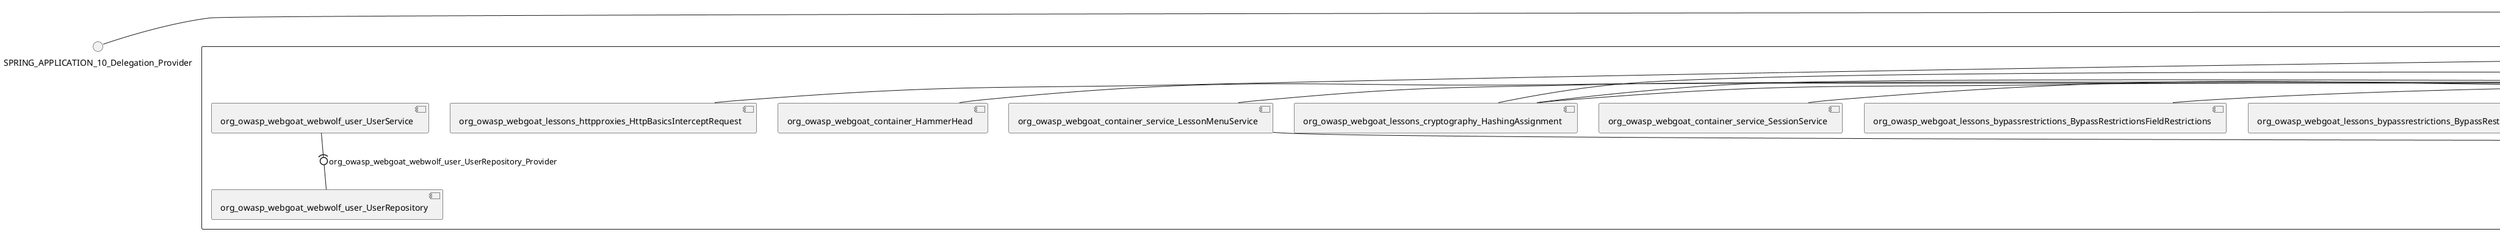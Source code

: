 @startuml
skinparam fixCircleLabelOverlapping true
skinparam componentStyle uml2
() SPRING_APPLICATION_10_Delegation_Provider
() SPRING_APPLICATION_11_Delegation_Provider
() SPRING_APPLICATION_2_Delegation_Provider
() SPRING_APPLICATION_3_Delegation_Provider
() SPRING_APPLICATION_4_Delegation_Provider
() SPRING_APPLICATION_5_Delegation_Provider
() SPRING_APPLICATION_6_Delegation_Provider
() SPRING_APPLICATION_7_Delegation_Provider
() SPRING_APPLICATION_8_Delegation_Provider
() SPRING_APPLICATION_9_Delegation_Provider
() SPRING_APPLICATION_BypassRestrictions_FieldRestrictions_POST_Delegation_Provider
() SPRING_APPLICATION_BypassRestrictions_frontendValidation_POST_Delegation_Provider
() SPRING_APPLICATION_ChromeDevTools_dummy_POST_Delegation_Provider
() SPRING_APPLICATION_ChromeDevTools_network_POST_Delegation_Provider
() SPRING_APPLICATION_CrossSiteScriptingStored_stored_xss_POST_Delegation_Provider
() SPRING_APPLICATION_CrossSiteScriptingStored_stored_xss_follow_up_POST_Delegation_Provider
() SPRING_APPLICATION_CrossSiteScripting_attack1_POST_Delegation_Provider
() SPRING_APPLICATION_CrossSiteScripting_attack3_POST_Delegation_Provider
() SPRING_APPLICATION_CrossSiteScripting_attack4_POST_Delegation_Provider
() SPRING_APPLICATION_CrossSiteScripting_attack5a_GET_Delegation_Provider
() SPRING_APPLICATION_CrossSiteScripting_attack6a_POST_Delegation_Provider
() SPRING_APPLICATION_CrossSiteScripting_dom_follow_up_POST_Delegation_Provider
() SPRING_APPLICATION_CrossSiteScripting_phone_home_xss_POST_Delegation_Provider
() SPRING_APPLICATION_CrossSiteScripting_quiz_GET_POST_Delegation_Provider
() SPRING_APPLICATION_Delegation_Provider
() SPRING_APPLICATION_GET_10_Delegation_Provider
() SPRING_APPLICATION_GET_11_Delegation_Provider
() SPRING_APPLICATION_GET_12_Delegation_Provider
() SPRING_APPLICATION_GET_13_Delegation_Provider
() SPRING_APPLICATION_GET_14_Delegation_Provider
() SPRING_APPLICATION_GET_2_Delegation_Provider
() SPRING_APPLICATION_GET_3_Delegation_Provider
() SPRING_APPLICATION_GET_4_Delegation_Provider
() SPRING_APPLICATION_GET_5_Delegation_Provider
() SPRING_APPLICATION_GET_6_Delegation_Provider
() SPRING_APPLICATION_GET_7_Delegation_Provider
() SPRING_APPLICATION_GET_8_Delegation_Provider
() SPRING_APPLICATION_GET_9_Delegation_Provider
() SPRING_APPLICATION_GET_Delegation_Provider
() SPRING_APPLICATION_HtmlTampering_task_POST_Delegation_Provider
() SPRING_APPLICATION_HttpBasics_attack1_POST_Delegation_Provider
() SPRING_APPLICATION_HttpBasics_attack2_POST_Delegation_Provider
() SPRING_APPLICATION_IDOR_diff_attributes_POST_Delegation_Provider
() SPRING_APPLICATION_IDOR_login_POST_Delegation_Provider
() SPRING_APPLICATION_IDOR_profile_alt_path_POST_Delegation_Provider
() SPRING_APPLICATION_InsecureDeserialization_task_POST_Delegation_Provider
() SPRING_APPLICATION_InsecureLogin_Delegation_Provider
() SPRING_APPLICATION_JWT_decode_POST_Delegation_Provider
() SPRING_APPLICATION_JWT_jku_Delegation_Provider
() SPRING_APPLICATION_JWT_kid_Delegation_Provider
() SPRING_APPLICATION_JWT_quiz_GET_POST_Delegation_Provider
() SPRING_APPLICATION_JWT_refresh_Delegation_Provider
() SPRING_APPLICATION_JWT_secret_POST_Delegation_Provider
() SPRING_APPLICATION_JWT_votings_Delegation_Provider
() SPRING_APPLICATION_LogSpoofing_log_bleeding_POST_Delegation_Provider
() SPRING_APPLICATION_LogSpoofing_log_spoofing_POST_Delegation_Provider
() SPRING_APPLICATION_POST_10_Delegation_Provider
() SPRING_APPLICATION_POST_11_Delegation_Provider
() SPRING_APPLICATION_POST_12_Delegation_Provider
() SPRING_APPLICATION_POST_13_Delegation_Provider
() SPRING_APPLICATION_POST_14_Delegation_Provider
() SPRING_APPLICATION_POST_15_Delegation_Provider
() SPRING_APPLICATION_POST_16_Delegation_Provider
() SPRING_APPLICATION_POST_17_Delegation_Provider
() SPRING_APPLICATION_POST_18_Delegation_Provider
() SPRING_APPLICATION_POST_2_Delegation_Provider
() SPRING_APPLICATION_POST_3_Delegation_Provider
() SPRING_APPLICATION_POST_4_Delegation_Provider
() SPRING_APPLICATION_POST_5_Delegation_Provider
() SPRING_APPLICATION_POST_6_Delegation_Provider
() SPRING_APPLICATION_POST_7_Delegation_Provider
() SPRING_APPLICATION_POST_8_Delegation_Provider
() SPRING_APPLICATION_POST_9_Delegation_Provider
() SPRING_APPLICATION_POST_Delegation_Provider
() SPRING_APPLICATION_PUT_Delegation_Provider
() SPRING_APPLICATION_PasswordReset_ForgotPassword_create_password_reset_link_POST_Delegation_Provider
() SPRING_APPLICATION_PasswordReset_SecurityQuestions_POST_Delegation_Provider
() SPRING_APPLICATION_PasswordReset_reset_Delegation_Provider
() SPRING_APPLICATION_PasswordReset_simple_mail_reset_POST_Delegation_Provider
() SPRING_APPLICATION_PathTraversal_profile_picture_GET_Delegation_Provider
() SPRING_APPLICATION_PathTraversal_profile_picture_fix_GET_Delegation_Provider
() SPRING_APPLICATION_PathTraversal_profile_upload_POST_Delegation_Provider
() SPRING_APPLICATION_PathTraversal_profile_upload_fix_POST_Delegation_Provider
() SPRING_APPLICATION_PathTraversal_profile_upload_remove_user_input_POST_Delegation_Provider
() SPRING_APPLICATION_PathTraversal_random_POST_Delegation_Provider
() SPRING_APPLICATION_PathTraversal_random_picture_GET_Delegation_Provider
() SPRING_APPLICATION_PathTraversal_zip_slip_Delegation_Provider
() SPRING_APPLICATION_SSRF_task1_POST_Delegation_Provider
() SPRING_APPLICATION_SSRF_task2_POST_Delegation_Provider
() SPRING_APPLICATION_SecurePasswords_assignment_POST_Delegation_Provider
() SPRING_APPLICATION_SqlInjectionAdvanced_attack6a_POST_Delegation_Provider
() SPRING_APPLICATION_SqlInjectionAdvanced_attack6b_POST_Delegation_Provider
() SPRING_APPLICATION_SqlInjectionAdvanced_challenge_Login_POST_Delegation_Provider
() SPRING_APPLICATION_SqlInjectionAdvanced_challenge_PUT_Delegation_Provider
() SPRING_APPLICATION_SqlInjectionAdvanced_quiz_GET_POST_Delegation_Provider
() SPRING_APPLICATION_SqlInjectionMitigations_attack10a_POST_Delegation_Provider
() SPRING_APPLICATION_SqlInjectionMitigations_attack10b_POST_Delegation_Provider
() SPRING_APPLICATION_SqlInjectionMitigations_attack12a_POST_Delegation_Provider
() SPRING_APPLICATION_SqlInjectionMitigations_servers_GET_Delegation_Provider
() SPRING_APPLICATION_SqlInjection_assignment5a_POST_Delegation_Provider
() SPRING_APPLICATION_SqlInjection_assignment5b_POST_Delegation_Provider
() SPRING_APPLICATION_SqlInjection_attack10_POST_Delegation_Provider
() SPRING_APPLICATION_SqlInjection_attack2_POST_Delegation_Provider
() SPRING_APPLICATION_SqlInjection_attack3_POST_Delegation_Provider
() SPRING_APPLICATION_SqlInjection_attack4_POST_Delegation_Provider
() SPRING_APPLICATION_SqlInjection_attack5_POST_Delegation_Provider
() SPRING_APPLICATION_SqlInjection_attack8_POST_Delegation_Provider
() SPRING_APPLICATION_SqlInjection_attack9_POST_Delegation_Provider
() SPRING_APPLICATION_SqlOnlyInputValidationOnKeywords_attack_POST_Delegation_Provider
() SPRING_APPLICATION_SqlOnlyInputValidation_attack_POST_Delegation_Provider
() SPRING_APPLICATION_VulnerableComponents_attack1_POST_Delegation_Provider
() SPRING_APPLICATION_WebWolf_GET_Delegation_Provider
() SPRING_APPLICATION_WebWolf_landing_Delegation_Provider
() SPRING_APPLICATION_WebWolf_mail_Delegation_Provider
() SPRING_APPLICATION_challenge_1_POST_Delegation_Provider
() SPRING_APPLICATION_challenge_5_POST_Delegation_Provider
() SPRING_APPLICATION_challenge_7_Delegation_Provider
() SPRING_APPLICATION_challenge_8_Delegation_Provider
() SPRING_APPLICATION_challenge_logo_Delegation_Provider
() SPRING_APPLICATION_cia_quiz_GET_POST_Delegation_Provider
() SPRING_APPLICATION_clientSideFiltering_attack1_POST_Delegation_Provider
() SPRING_APPLICATION_clientSideFiltering_challenge_store_coupons_GET_Delegation_Provider
() SPRING_APPLICATION_clientSideFiltering_getItForFree_POST_Delegation_Provider
() SPRING_APPLICATION_clientSideFiltering_salaries_GET_Delegation_Provider
() SPRING_APPLICATION_crypto_encoding_basic_auth_POST_Delegation_Provider
() SPRING_APPLICATION_crypto_encoding_xor_POST_Delegation_Provider
() SPRING_APPLICATION_crypto_hashing_POST_Delegation_Provider
() SPRING_APPLICATION_crypto_secure_defaults_POST_Delegation_Provider
() SPRING_APPLICATION_crypto_signing_verify_POST_Delegation_Provider
() SPRING_APPLICATION_csrf_feedback_message_POST_Delegation_Provider
() SPRING_APPLICATION_csrf_review_POST_Delegation_Provider
() SPRING_APPLICATION_files_GET_Delegation_Provider
() SPRING_APPLICATION_fileupload_POST_Delegation_Provider
() SPRING_APPLICATION_jwt_Delegation_Provider
() SPRING_APPLICATION_landing_Delegation_Provider
() SPRING_APPLICATION_lesson_template_Delegation_Provider
() SPRING_APPLICATION_login_oauth_mvc_GET_Delegation_Provider
() SPRING_APPLICATION_mail_DELETE_GET_POST_Delegation_Provider
() SPRING_APPLICATION_register_mvc_POST_Delegation_Provider
() SPRING_APPLICATION_registration_GET_Delegation_Provider
() SPRING_APPLICATION_requests_GET_Delegation_Provider
() SPRING_APPLICATION_scoreboard_data_GET_Delegation_Provider
() SPRING_APPLICATION_server_directory_GET_Delegation_Provider
() SPRING_APPLICATION_service_debug_labels_mvc_Delegation_Provider
() SPRING_APPLICATION_service_lessonoverview_mvc_GET_Delegation_Provider
() SPRING_APPLICATION_xxe_comments_GET_Delegation_Provider
rectangle System {
[org_owasp_webgoat_container_HammerHead] [[webgoat-webgoat.repository#_K09KVtR6Ee-_8Mncc4vnJw]]
[org_owasp_webgoat_container_WebWolfRedirect] [[webgoat-webgoat.repository#_K09KVtR6Ee-_8Mncc4vnJw]]
[org_owasp_webgoat_container_controller_StartLesson] [[webgoat-webgoat.repository#_K09KVtR6Ee-_8Mncc4vnJw]]
[org_owasp_webgoat_container_controller_Welcome] [[webgoat-webgoat.repository#_K09KVtR6Ee-_8Mncc4vnJw]]
[org_owasp_webgoat_container_i18n_PluginMessages_Provider] [[webgoat-webgoat.repository#_K09KVtR6Ee-_8Mncc4vnJw]]
[org_owasp_webgoat_container_report_ReportCardController] [[webgoat-webgoat.repository#_K09KVtR6Ee-_8Mncc4vnJw]]
[org_owasp_webgoat_container_service_EnvironmentService] [[webgoat-webgoat.repository#_K09KVtR6Ee-_8Mncc4vnJw]]
[org_owasp_webgoat_container_service_HintService] [[webgoat-webgoat.repository#_K09KVtR6Ee-_8Mncc4vnJw]]
[org_owasp_webgoat_container_service_LabelDebugService] [[webgoat-webgoat.repository#_K09KVtR6Ee-_8Mncc4vnJw]]
[org_owasp_webgoat_container_service_LabelService] [[webgoat-webgoat.repository#_K09KVtR6Ee-_8Mncc4vnJw]]
[org_owasp_webgoat_container_service_LessonInfoService] [[webgoat-webgoat.repository#_K09KVtR6Ee-_8Mncc4vnJw]]
[org_owasp_webgoat_container_service_LessonMenuService] [[webgoat-webgoat.repository#_K09KVtR6Ee-_8Mncc4vnJw]]
[org_owasp_webgoat_container_service_LessonProgressService] [[webgoat-webgoat.repository#_K09KVtR6Ee-_8Mncc4vnJw]]
[org_owasp_webgoat_container_service_RestartLessonService] [[webgoat-webgoat.repository#_K09KVtR6Ee-_8Mncc4vnJw]]
[org_owasp_webgoat_container_service_SessionService] [[webgoat-webgoat.repository#_K09KVtR6Ee-_8Mncc4vnJw]]
[org_owasp_webgoat_container_session_LessonSession_Provider] [[webgoat-webgoat.repository#_K09KVtR6Ee-_8Mncc4vnJw]]
[org_owasp_webgoat_container_users_RegistrationController] [[webgoat-webgoat.repository#_K09KVtR6Ee-_8Mncc4vnJw]]
[org_owasp_webgoat_container_users_Scoreboard] [[webgoat-webgoat.repository#_K09KVtR6Ee-_8Mncc4vnJw]]
[org_owasp_webgoat_container_users_UserProgressRepository] [[webgoat-webgoat.repository#_K09KVtR6Ee-_8Mncc4vnJw]]
[org_owasp_webgoat_container_users_UserRepository] [[webgoat-webgoat.repository#_K09KVtR6Ee-_8Mncc4vnJw]]
[org_owasp_webgoat_container_users_UserService] [[webgoat-webgoat.repository#_K09KVtR6Ee-_8Mncc4vnJw]]
[org_owasp_webgoat_lessons_authbypass_VerifyAccount] [[webgoat-webgoat.repository#_K09KVtR6Ee-_8Mncc4vnJw]]
[org_owasp_webgoat_lessons_bypassrestrictions_BypassRestrictionsFieldRestrictions] [[webgoat-webgoat.repository#_K09KVtR6Ee-_8Mncc4vnJw]]
[org_owasp_webgoat_lessons_bypassrestrictions_BypassRestrictionsFrontendValidation] [[webgoat-webgoat.repository#_K09KVtR6Ee-_8Mncc4vnJw]]
[org_owasp_webgoat_lessons_challenges_FlagController] [[webgoat-webgoat.repository#_K09KVtR6Ee-_8Mncc4vnJw]]
[org_owasp_webgoat_lessons_challenges_challenge1_Assignment1] [[webgoat-webgoat.repository#_K09KVtR6Ee-_8Mncc4vnJw]]
[org_owasp_webgoat_lessons_challenges_challenge1_ImageServlet] [[webgoat-webgoat.repository#_K09KVtR6Ee-_8Mncc4vnJw]]
[org_owasp_webgoat_lessons_challenges_challenge5_Assignment5] [[webgoat-webgoat.repository#_K09KVtR6Ee-_8Mncc4vnJw]]
[org_owasp_webgoat_lessons_challenges_challenge7_Assignment7] [[webgoat-webgoat.repository#_K09KVtR6Ee-_8Mncc4vnJw]]
[org_owasp_webgoat_lessons_challenges_challenge8_Assignment8] [[webgoat-webgoat.repository#_K09KVtR6Ee-_8Mncc4vnJw]]
[org_owasp_webgoat_lessons_chromedevtools_NetworkDummy] [[webgoat-webgoat.repository#_K09KVtR6Ee-_8Mncc4vnJw]]
[org_owasp_webgoat_lessons_chromedevtools_NetworkLesson] [[webgoat-webgoat.repository#_K09KVtR6Ee-_8Mncc4vnJw]]
[org_owasp_webgoat_lessons_cia_CIAQuiz] [[webgoat-webgoat.repository#_K09KVtR6Ee-_8Mncc4vnJw]]
[org_owasp_webgoat_lessons_clientsidefiltering_ClientSideFilteringAssignment] [[webgoat-webgoat.repository#_K09KVtR6Ee-_8Mncc4vnJw]]
[org_owasp_webgoat_lessons_clientsidefiltering_ClientSideFilteringFreeAssignment] [[webgoat-webgoat.repository#_K09KVtR6Ee-_8Mncc4vnJw]]
[org_owasp_webgoat_lessons_clientsidefiltering_Salaries] [[webgoat-webgoat.repository#_K09KVtR6Ee-_8Mncc4vnJw]]
[org_owasp_webgoat_lessons_clientsidefiltering_ShopEndpoint] [[webgoat-webgoat.repository#_K09KVtR6Ee-_8Mncc4vnJw]]
[org_owasp_webgoat_lessons_cryptography_EncodingAssignment] [[webgoat-webgoat.repository#_K09KVtR6Ee-_8Mncc4vnJw]]
[org_owasp_webgoat_lessons_cryptography_HashingAssignment] [[webgoat-webgoat.repository#_K09KVtR6Ee-_8Mncc4vnJw]]
[org_owasp_webgoat_lessons_cryptography_SecureDefaultsAssignment] [[webgoat-webgoat.repository#_K09KVtR6Ee-_8Mncc4vnJw]]
[org_owasp_webgoat_lessons_cryptography_SigningAssignment] [[webgoat-webgoat.repository#_K09KVtR6Ee-_8Mncc4vnJw]]
[org_owasp_webgoat_lessons_cryptography_XOREncodingAssignment] [[webgoat-webgoat.repository#_K09KVtR6Ee-_8Mncc4vnJw]]
[org_owasp_webgoat_lessons_csrf_CSRFConfirmFlag1] [[webgoat-webgoat.repository#_K09KVtR6Ee-_8Mncc4vnJw]]
[org_owasp_webgoat_lessons_csrf_CSRFFeedback] [[webgoat-webgoat.repository#_K09KVtR6Ee-_8Mncc4vnJw]]
[org_owasp_webgoat_lessons_csrf_CSRFGetFlag] [[webgoat-webgoat.repository#_K09KVtR6Ee-_8Mncc4vnJw]]
[org_owasp_webgoat_lessons_csrf_CSRFLogin] [[webgoat-webgoat.repository#_K09KVtR6Ee-_8Mncc4vnJw]]
[org_owasp_webgoat_lessons_csrf_ForgedReviews] [[webgoat-webgoat.repository#_K09KVtR6Ee-_8Mncc4vnJw]]
[org_owasp_webgoat_lessons_deserialization_InsecureDeserializationTask] [[webgoat-webgoat.repository#_K09KVtR6Ee-_8Mncc4vnJw]]
[org_owasp_webgoat_lessons_hijacksession_HijackSessionAssignment] [[webgoat-webgoat.repository#_K09KVtR6Ee-_8Mncc4vnJw]]
[org_owasp_webgoat_lessons_htmltampering_HtmlTamperingTask] [[webgoat-webgoat.repository#_K09KVtR6Ee-_8Mncc4vnJw]]
[org_owasp_webgoat_lessons_httpbasics_HttpBasicsLesson] [[webgoat-webgoat.repository#_K09KVtR6Ee-_8Mncc4vnJw]]
[org_owasp_webgoat_lessons_httpbasics_HttpBasicsQuiz] [[webgoat-webgoat.repository#_K09KVtR6Ee-_8Mncc4vnJw]]
[org_owasp_webgoat_lessons_httpproxies_HttpBasicsInterceptRequest] [[webgoat-webgoat.repository#_K09KVtR6Ee-_8Mncc4vnJw]]
[org_owasp_webgoat_lessons_idor_IDORDiffAttributes] [[webgoat-webgoat.repository#_K09KVtR6Ee-_8Mncc4vnJw]]
[org_owasp_webgoat_lessons_idor_IDOREditOtherProfile] [[webgoat-webgoat.repository#_K09KVtR6Ee-_8Mncc4vnJw]]
[org_owasp_webgoat_lessons_idor_IDORLogin] [[webgoat-webgoat.repository#_K09KVtR6Ee-_8Mncc4vnJw]]
[org_owasp_webgoat_lessons_idor_IDORViewOtherProfile] [[webgoat-webgoat.repository#_K09KVtR6Ee-_8Mncc4vnJw]]
[org_owasp_webgoat_lessons_idor_IDORViewOwnProfile] [[webgoat-webgoat.repository#_K09KVtR6Ee-_8Mncc4vnJw]]
[org_owasp_webgoat_lessons_idor_IDORViewOwnProfileAltUrl] [[webgoat-webgoat.repository#_K09KVtR6Ee-_8Mncc4vnJw]]
[org_owasp_webgoat_lessons_insecurelogin_InsecureLoginTask] [[webgoat-webgoat.repository#_K09KVtR6Ee-_8Mncc4vnJw]]
[org_owasp_webgoat_lessons_jwt_JWTDecodeEndpoint] [[webgoat-webgoat.repository#_K09KVtR6Ee-_8Mncc4vnJw]]
[org_owasp_webgoat_lessons_jwt_JWTQuiz] [[webgoat-webgoat.repository#_K09KVtR6Ee-_8Mncc4vnJw]]
[org_owasp_webgoat_lessons_jwt_JWTRefreshEndpoint] [[webgoat-webgoat.repository#_K09KVtR6Ee-_8Mncc4vnJw]]
[org_owasp_webgoat_lessons_jwt_JWTSecretKeyEndpoint] [[webgoat-webgoat.repository#_K09KVtR6Ee-_8Mncc4vnJw]]
[org_owasp_webgoat_lessons_jwt_JWTVotesEndpoint] [[webgoat-webgoat.repository#_K09KVtR6Ee-_8Mncc4vnJw]]
[org_owasp_webgoat_lessons_jwt_claimmisuse_JWTHeaderJKUEndpoint] [[webgoat-webgoat.repository#_K09KVtR6Ee-_8Mncc4vnJw]]
[org_owasp_webgoat_lessons_jwt_claimmisuse_JWTHeaderKIDEndpoint] [[webgoat-webgoat.repository#_K09KVtR6Ee-_8Mncc4vnJw]]
[org_owasp_webgoat_lessons_lessontemplate_SampleAttack] [[webgoat-webgoat.repository#_K09KVtR6Ee-_8Mncc4vnJw]]
[org_owasp_webgoat_lessons_logging_LogBleedingTask] [[webgoat-webgoat.repository#_K09KVtR6Ee-_8Mncc4vnJw]]
[org_owasp_webgoat_lessons_logging_LogSpoofingTask] [[webgoat-webgoat.repository#_K09KVtR6Ee-_8Mncc4vnJw]]
[org_owasp_webgoat_lessons_missingac_MissingFunctionACHiddenMenus] [[webgoat-webgoat.repository#_K09KVtR6Ee-_8Mncc4vnJw]]
[org_owasp_webgoat_lessons_missingac_MissingFunctionACUsers] [[webgoat-webgoat.repository#_K09KVtR6Ee-_8Mncc4vnJw]]
[org_owasp_webgoat_lessons_missingac_MissingFunctionACYourHash] [[webgoat-webgoat.repository#_K09KVtR6Ee-_8Mncc4vnJw]]
[org_owasp_webgoat_lessons_missingac_MissingFunctionACYourHashAdmin] [[webgoat-webgoat.repository#_K09KVtR6Ee-_8Mncc4vnJw]]
[org_owasp_webgoat_lessons_passwordreset_QuestionsAssignment] [[webgoat-webgoat.repository#_K09KVtR6Ee-_8Mncc4vnJw]]
[org_owasp_webgoat_lessons_passwordreset_ResetLinkAssignment] [[webgoat-webgoat.repository#_K09KVtR6Ee-_8Mncc4vnJw]]
[org_owasp_webgoat_lessons_passwordreset_ResetLinkAssignmentForgotPassword] [[webgoat-webgoat.repository#_K09KVtR6Ee-_8Mncc4vnJw]]
[org_owasp_webgoat_lessons_passwordreset_SecurityQuestionAssignment] [[webgoat-webgoat.repository#_K09KVtR6Ee-_8Mncc4vnJw]]
[org_owasp_webgoat_lessons_passwordreset_SimpleMailAssignment] [[webgoat-webgoat.repository#_K09KVtR6Ee-_8Mncc4vnJw]]
[org_owasp_webgoat_lessons_pathtraversal_ProfileUpload] [[webgoat-webgoat.repository#_K09KVtR6Ee-_8Mncc4vnJw]]
[org_owasp_webgoat_lessons_pathtraversal_ProfileUploadFix] [[webgoat-webgoat.repository#_K09KVtR6Ee-_8Mncc4vnJw]]
[org_owasp_webgoat_lessons_pathtraversal_ProfileUploadRemoveUserInput] [[webgoat-webgoat.repository#_K09KVtR6Ee-_8Mncc4vnJw]]
[org_owasp_webgoat_lessons_pathtraversal_ProfileUploadRetrieval] [[webgoat-webgoat.repository#_K09KVtR6Ee-_8Mncc4vnJw]]
[org_owasp_webgoat_lessons_pathtraversal_ProfileZipSlip] [[webgoat-webgoat.repository#_K09KVtR6Ee-_8Mncc4vnJw]]
[org_owasp_webgoat_lessons_securepasswords_SecurePasswordsAssignment] [[webgoat-webgoat.repository#_K09KVtR6Ee-_8Mncc4vnJw]]
[org_owasp_webgoat_lessons_spoofcookie_SpoofCookieAssignment] [[webgoat-webgoat.repository#_K09KVtR6Ee-_8Mncc4vnJw]]
[org_owasp_webgoat_lessons_sqlinjection_advanced_SqlInjectionChallenge] [[webgoat-webgoat.repository#_K09KVtR6Ee-_8Mncc4vnJw]]
[org_owasp_webgoat_lessons_sqlinjection_advanced_SqlInjectionChallengeLogin] [[webgoat-webgoat.repository#_K09KVtR6Ee-_8Mncc4vnJw]]
[org_owasp_webgoat_lessons_sqlinjection_advanced_SqlInjectionLesson6a] [[webgoat-webgoat.repository#_K09KVtR6Ee-_8Mncc4vnJw]]
[org_owasp_webgoat_lessons_sqlinjection_advanced_SqlInjectionLesson6b] [[webgoat-webgoat.repository#_K09KVtR6Ee-_8Mncc4vnJw]]
[org_owasp_webgoat_lessons_sqlinjection_advanced_SqlInjectionQuiz] [[webgoat-webgoat.repository#_K09KVtR6Ee-_8Mncc4vnJw]]
[org_owasp_webgoat_lessons_sqlinjection_introduction_SqlInjectionLesson10] [[webgoat-webgoat.repository#_K09KVtR6Ee-_8Mncc4vnJw]]
[org_owasp_webgoat_lessons_sqlinjection_introduction_SqlInjectionLesson2] [[webgoat-webgoat.repository#_K09KVtR6Ee-_8Mncc4vnJw]]
[org_owasp_webgoat_lessons_sqlinjection_introduction_SqlInjectionLesson3] [[webgoat-webgoat.repository#_K09KVtR6Ee-_8Mncc4vnJw]]
[org_owasp_webgoat_lessons_sqlinjection_introduction_SqlInjectionLesson4] [[webgoat-webgoat.repository#_K09KVtR6Ee-_8Mncc4vnJw]]
[org_owasp_webgoat_lessons_sqlinjection_introduction_SqlInjectionLesson5] [[webgoat-webgoat.repository#_K09KVtR6Ee-_8Mncc4vnJw]]
[org_owasp_webgoat_lessons_sqlinjection_introduction_SqlInjectionLesson5a] [[webgoat-webgoat.repository#_K09KVtR6Ee-_8Mncc4vnJw]]
[org_owasp_webgoat_lessons_sqlinjection_introduction_SqlInjectionLesson5b] [[webgoat-webgoat.repository#_K09KVtR6Ee-_8Mncc4vnJw]]
[org_owasp_webgoat_lessons_sqlinjection_introduction_SqlInjectionLesson8] [[webgoat-webgoat.repository#_K09KVtR6Ee-_8Mncc4vnJw]]
[org_owasp_webgoat_lessons_sqlinjection_introduction_SqlInjectionLesson9] [[webgoat-webgoat.repository#_K09KVtR6Ee-_8Mncc4vnJw]]
[org_owasp_webgoat_lessons_sqlinjection_mitigation_Servers] [[webgoat-webgoat.repository#_K09KVtR6Ee-_8Mncc4vnJw]]
[org_owasp_webgoat_lessons_sqlinjection_mitigation_SqlInjectionLesson10a] [[webgoat-webgoat.repository#_K09KVtR6Ee-_8Mncc4vnJw]]
[org_owasp_webgoat_lessons_sqlinjection_mitigation_SqlInjectionLesson10b] [[webgoat-webgoat.repository#_K09KVtR6Ee-_8Mncc4vnJw]]
[org_owasp_webgoat_lessons_sqlinjection_mitigation_SqlInjectionLesson13] [[webgoat-webgoat.repository#_K09KVtR6Ee-_8Mncc4vnJw]]
[org_owasp_webgoat_lessons_sqlinjection_mitigation_SqlOnlyInputValidation] [[webgoat-webgoat.repository#_K09KVtR6Ee-_8Mncc4vnJw]]
[org_owasp_webgoat_lessons_sqlinjection_mitigation_SqlOnlyInputValidationOnKeywords] [[webgoat-webgoat.repository#_K09KVtR6Ee-_8Mncc4vnJw]]
[org_owasp_webgoat_lessons_ssrf_SSRFTask1] [[webgoat-webgoat.repository#_K09KVtR6Ee-_8Mncc4vnJw]]
[org_owasp_webgoat_lessons_ssrf_SSRFTask2] [[webgoat-webgoat.repository#_K09KVtR6Ee-_8Mncc4vnJw]]
[org_owasp_webgoat_lessons_vulnerablecomponents_VulnerableComponentsLesson] [[webgoat-webgoat.repository#_K09KVtR6Ee-_8Mncc4vnJw]]
[org_owasp_webgoat_lessons_webwolfintroduction_LandingAssignment] [[webgoat-webgoat.repository#_K09KVtR6Ee-_8Mncc4vnJw]]
[org_owasp_webgoat_lessons_webwolfintroduction_MailAssignment] [[webgoat-webgoat.repository#_K09KVtR6Ee-_8Mncc4vnJw]]
[org_owasp_webgoat_lessons_xss_CrossSiteScriptingLesson1] [[webgoat-webgoat.repository#_K09KVtR6Ee-_8Mncc4vnJw]]
[org_owasp_webgoat_lessons_xss_CrossSiteScriptingLesson5a] [[webgoat-webgoat.repository#_K09KVtR6Ee-_8Mncc4vnJw]]
[org_owasp_webgoat_lessons_xss_CrossSiteScriptingLesson6a] [[webgoat-webgoat.repository#_K09KVtR6Ee-_8Mncc4vnJw]]
[org_owasp_webgoat_lessons_xss_CrossSiteScriptingQuiz] [[webgoat-webgoat.repository#_K09KVtR6Ee-_8Mncc4vnJw]]
[org_owasp_webgoat_lessons_xss_DOMCrossSiteScripting] [[webgoat-webgoat.repository#_K09KVtR6Ee-_8Mncc4vnJw]]
[org_owasp_webgoat_lessons_xss_DOMCrossSiteScriptingVerifier] [[webgoat-webgoat.repository#_K09KVtR6Ee-_8Mncc4vnJw]]
[org_owasp_webgoat_lessons_xss_mitigation_CrossSiteScriptingLesson3] [[webgoat-webgoat.repository#_K09KVtR6Ee-_8Mncc4vnJw]]
[org_owasp_webgoat_lessons_xss_mitigation_CrossSiteScriptingLesson4] [[webgoat-webgoat.repository#_K09KVtR6Ee-_8Mncc4vnJw]]
[org_owasp_webgoat_lessons_xss_stored_StoredCrossSiteScriptingVerifier] [[webgoat-webgoat.repository#_K09KVtR6Ee-_8Mncc4vnJw]]
[org_owasp_webgoat_lessons_xss_stored_StoredXssComments] [[webgoat-webgoat.repository#_K09KVtR6Ee-_8Mncc4vnJw]]
[org_owasp_webgoat_lessons_xxe_BlindSendFileAssignment] [[webgoat-webgoat.repository#_K09KVtR6Ee-_8Mncc4vnJw]]
[org_owasp_webgoat_lessons_xxe_CommentsEndpoint] [[webgoat-webgoat.repository#_K09KVtR6Ee-_8Mncc4vnJw]]
[org_owasp_webgoat_lessons_xxe_ContentTypeAssignment] [[webgoat-webgoat.repository#_K09KVtR6Ee-_8Mncc4vnJw]]
[org_owasp_webgoat_lessons_xxe_SimpleXXE] [[webgoat-webgoat.repository#_K09KVtR6Ee-_8Mncc4vnJw]]
[org_owasp_webgoat_webwolf_FileServer] [[webgoat-webgoat.repository#_K09KVtR6Ee-_8Mncc4vnJw]]
[org_owasp_webgoat_webwolf_jwt_JWTController] [[webgoat-webgoat.repository#_K09KVtR6Ee-_8Mncc4vnJw]]
[org_owasp_webgoat_webwolf_mailbox_MailboxController] [[webgoat-webgoat.repository#_K09KVtR6Ee-_8Mncc4vnJw]]
[org_owasp_webgoat_webwolf_mailbox_MailboxRepository] [[webgoat-webgoat.repository#_K09KVtR6Ee-_8Mncc4vnJw]]
[org_owasp_webgoat_webwolf_requests_LandingPage] [[webgoat-webgoat.repository#_K09KVtR6Ee-_8Mncc4vnJw]]
[org_owasp_webgoat_webwolf_requests_Requests] [[webgoat-webgoat.repository#_K09KVtR6Ee-_8Mncc4vnJw]]
[org_owasp_webgoat_webwolf_user_UserRepository] [[webgoat-webgoat.repository#_K09KVtR6Ee-_8Mncc4vnJw]]
[org_owasp_webgoat_webwolf_user_UserService] [[webgoat-webgoat.repository#_K09KVtR6Ee-_8Mncc4vnJw]]
port SPRING_APPLICATION_10_Provider
SPRING_APPLICATION_10_Delegation_Provider - SPRING_APPLICATION_10_Provider
SPRING_APPLICATION_10_Provider - [org_owasp_webgoat_lessons_xxe_SimpleXXE]
port SPRING_APPLICATION_11_Provider
SPRING_APPLICATION_11_Delegation_Provider - SPRING_APPLICATION_11_Provider
SPRING_APPLICATION_11_Provider - [org_owasp_webgoat_lessons_jwt_JWTSecretKeyEndpoint]
port SPRING_APPLICATION_2_Provider
SPRING_APPLICATION_2_Delegation_Provider - SPRING_APPLICATION_2_Provider
SPRING_APPLICATION_2_Provider - [org_owasp_webgoat_lessons_httpproxies_HttpBasicsInterceptRequest]
port SPRING_APPLICATION_3_Provider
SPRING_APPLICATION_3_Delegation_Provider - SPRING_APPLICATION_3_Provider
SPRING_APPLICATION_3_Provider - [org_owasp_webgoat_container_HammerHead]
port SPRING_APPLICATION_4_Provider
SPRING_APPLICATION_4_Delegation_Provider - SPRING_APPLICATION_4_Provider
SPRING_APPLICATION_4_Provider - [org_owasp_webgoat_container_service_LessonMenuService]
port SPRING_APPLICATION_5_Provider
SPRING_APPLICATION_5_Delegation_Provider - SPRING_APPLICATION_5_Provider
SPRING_APPLICATION_5_Provider - [org_owasp_webgoat_lessons_cryptography_HashingAssignment]
port SPRING_APPLICATION_6_Provider
SPRING_APPLICATION_6_Delegation_Provider - SPRING_APPLICATION_6_Provider
SPRING_APPLICATION_6_Provider - [org_owasp_webgoat_lessons_cryptography_HashingAssignment]
port SPRING_APPLICATION_7_Provider
SPRING_APPLICATION_7_Delegation_Provider - SPRING_APPLICATION_7_Provider
SPRING_APPLICATION_7_Provider - [org_owasp_webgoat_webwolf_FileServer]
port SPRING_APPLICATION_8_Provider
SPRING_APPLICATION_8_Delegation_Provider - SPRING_APPLICATION_8_Provider
SPRING_APPLICATION_8_Provider - [org_owasp_webgoat_container_service_SessionService]
port SPRING_APPLICATION_9_Provider
SPRING_APPLICATION_9_Delegation_Provider - SPRING_APPLICATION_9_Provider
SPRING_APPLICATION_9_Provider - [org_owasp_webgoat_lessons_cryptography_SigningAssignment]
port SPRING_APPLICATION_BypassRestrictions_FieldRestrictions_POST_Provider
SPRING_APPLICATION_BypassRestrictions_FieldRestrictions_POST_Delegation_Provider - SPRING_APPLICATION_BypassRestrictions_FieldRestrictions_POST_Provider
SPRING_APPLICATION_BypassRestrictions_FieldRestrictions_POST_Provider - [org_owasp_webgoat_lessons_bypassrestrictions_BypassRestrictionsFieldRestrictions]
port SPRING_APPLICATION_BypassRestrictions_frontendValidation_POST_Provider
SPRING_APPLICATION_BypassRestrictions_frontendValidation_POST_Delegation_Provider - SPRING_APPLICATION_BypassRestrictions_frontendValidation_POST_Provider
SPRING_APPLICATION_BypassRestrictions_frontendValidation_POST_Provider - [org_owasp_webgoat_lessons_bypassrestrictions_BypassRestrictionsFrontendValidation]
port SPRING_APPLICATION_ChromeDevTools_dummy_POST_Provider
SPRING_APPLICATION_ChromeDevTools_dummy_POST_Delegation_Provider - SPRING_APPLICATION_ChromeDevTools_dummy_POST_Provider
SPRING_APPLICATION_ChromeDevTools_dummy_POST_Provider - [org_owasp_webgoat_lessons_chromedevtools_NetworkDummy]
port SPRING_APPLICATION_ChromeDevTools_network_POST_Provider
SPRING_APPLICATION_ChromeDevTools_network_POST_Delegation_Provider - SPRING_APPLICATION_ChromeDevTools_network_POST_Provider
SPRING_APPLICATION_ChromeDevTools_network_POST_Provider - [org_owasp_webgoat_lessons_chromedevtools_NetworkLesson]
port SPRING_APPLICATION_CrossSiteScriptingStored_stored_xss_POST_Provider
SPRING_APPLICATION_CrossSiteScriptingStored_stored_xss_POST_Delegation_Provider - SPRING_APPLICATION_CrossSiteScriptingStored_stored_xss_POST_Provider
SPRING_APPLICATION_CrossSiteScriptingStored_stored_xss_POST_Provider - [org_owasp_webgoat_lessons_xss_stored_StoredXssComments]
port SPRING_APPLICATION_CrossSiteScriptingStored_stored_xss_follow_up_POST_Provider
SPRING_APPLICATION_CrossSiteScriptingStored_stored_xss_follow_up_POST_Delegation_Provider - SPRING_APPLICATION_CrossSiteScriptingStored_stored_xss_follow_up_POST_Provider
SPRING_APPLICATION_CrossSiteScriptingStored_stored_xss_follow_up_POST_Provider - [org_owasp_webgoat_lessons_xss_stored_StoredCrossSiteScriptingVerifier]
port SPRING_APPLICATION_CrossSiteScripting_attack1_POST_Provider
SPRING_APPLICATION_CrossSiteScripting_attack1_POST_Delegation_Provider - SPRING_APPLICATION_CrossSiteScripting_attack1_POST_Provider
SPRING_APPLICATION_CrossSiteScripting_attack1_POST_Provider - [org_owasp_webgoat_lessons_xss_CrossSiteScriptingLesson1]
port SPRING_APPLICATION_CrossSiteScripting_attack3_POST_Provider
SPRING_APPLICATION_CrossSiteScripting_attack3_POST_Delegation_Provider - SPRING_APPLICATION_CrossSiteScripting_attack3_POST_Provider
SPRING_APPLICATION_CrossSiteScripting_attack3_POST_Provider - [org_owasp_webgoat_lessons_xss_mitigation_CrossSiteScriptingLesson3]
port SPRING_APPLICATION_CrossSiteScripting_attack4_POST_Provider
SPRING_APPLICATION_CrossSiteScripting_attack4_POST_Delegation_Provider - SPRING_APPLICATION_CrossSiteScripting_attack4_POST_Provider
SPRING_APPLICATION_CrossSiteScripting_attack4_POST_Provider - [org_owasp_webgoat_lessons_xss_mitigation_CrossSiteScriptingLesson4]
port SPRING_APPLICATION_CrossSiteScripting_attack5a_GET_Provider
SPRING_APPLICATION_CrossSiteScripting_attack5a_GET_Delegation_Provider - SPRING_APPLICATION_CrossSiteScripting_attack5a_GET_Provider
SPRING_APPLICATION_CrossSiteScripting_attack5a_GET_Provider - [org_owasp_webgoat_lessons_xss_CrossSiteScriptingLesson5a]
port SPRING_APPLICATION_CrossSiteScripting_attack6a_POST_Provider
SPRING_APPLICATION_CrossSiteScripting_attack6a_POST_Delegation_Provider - SPRING_APPLICATION_CrossSiteScripting_attack6a_POST_Provider
SPRING_APPLICATION_CrossSiteScripting_attack6a_POST_Provider - [org_owasp_webgoat_lessons_xss_CrossSiteScriptingLesson6a]
port SPRING_APPLICATION_CrossSiteScripting_dom_follow_up_POST_Provider
SPRING_APPLICATION_CrossSiteScripting_dom_follow_up_POST_Delegation_Provider - SPRING_APPLICATION_CrossSiteScripting_dom_follow_up_POST_Provider
SPRING_APPLICATION_CrossSiteScripting_dom_follow_up_POST_Provider - [org_owasp_webgoat_lessons_xss_DOMCrossSiteScriptingVerifier]
port SPRING_APPLICATION_CrossSiteScripting_phone_home_xss_POST_Provider
SPRING_APPLICATION_CrossSiteScripting_phone_home_xss_POST_Delegation_Provider - SPRING_APPLICATION_CrossSiteScripting_phone_home_xss_POST_Provider
SPRING_APPLICATION_CrossSiteScripting_phone_home_xss_POST_Provider - [org_owasp_webgoat_lessons_xss_DOMCrossSiteScripting]
port SPRING_APPLICATION_CrossSiteScripting_quiz_GET_POST_Provider
SPRING_APPLICATION_CrossSiteScripting_quiz_GET_POST_Delegation_Provider - SPRING_APPLICATION_CrossSiteScripting_quiz_GET_POST_Provider
SPRING_APPLICATION_CrossSiteScripting_quiz_GET_POST_Provider - [org_owasp_webgoat_lessons_xss_CrossSiteScriptingQuiz]
port SPRING_APPLICATION_Provider
SPRING_APPLICATION_Delegation_Provider - SPRING_APPLICATION_Provider
SPRING_APPLICATION_Provider - [org_owasp_webgoat_container_service_LabelDebugService]
port SPRING_APPLICATION_GET_10_Provider
SPRING_APPLICATION_GET_10_Delegation_Provider - SPRING_APPLICATION_GET_10_Provider
SPRING_APPLICATION_GET_10_Provider - [org_owasp_webgoat_lessons_spoofcookie_SpoofCookieAssignment]
port SPRING_APPLICATION_GET_11_Provider
SPRING_APPLICATION_GET_11_Delegation_Provider - SPRING_APPLICATION_GET_11_Provider
SPRING_APPLICATION_GET_11_Provider - [org_owasp_webgoat_container_report_ReportCardController]
port SPRING_APPLICATION_GET_12_Provider
SPRING_APPLICATION_GET_12_Delegation_Provider - SPRING_APPLICATION_GET_12_Provider
SPRING_APPLICATION_GET_12_Provider - [org_owasp_webgoat_lessons_idor_IDORViewOwnProfile]
port SPRING_APPLICATION_GET_13_Provider
SPRING_APPLICATION_GET_13_Delegation_Provider - SPRING_APPLICATION_GET_13_Provider
SPRING_APPLICATION_GET_13_Provider - [org_owasp_webgoat_container_controller_Welcome]
port SPRING_APPLICATION_GET_14_Provider
SPRING_APPLICATION_GET_14_Delegation_Provider - SPRING_APPLICATION_GET_14_Provider
SPRING_APPLICATION_GET_14_Provider - [org_owasp_webgoat_container_service_HintService]
port SPRING_APPLICATION_GET_2_Provider
SPRING_APPLICATION_GET_2_Delegation_Provider - SPRING_APPLICATION_GET_2_Provider
SPRING_APPLICATION_GET_2_Provider - [org_owasp_webgoat_container_service_LessonInfoService]
port SPRING_APPLICATION_GET_3_Provider
SPRING_APPLICATION_GET_3_Delegation_Provider - SPRING_APPLICATION_GET_3_Provider
SPRING_APPLICATION_GET_3_Provider - [org_owasp_webgoat_container_controller_StartLesson]
port SPRING_APPLICATION_GET_4_Provider
SPRING_APPLICATION_GET_4_Delegation_Provider - SPRING_APPLICATION_GET_4_Provider
SPRING_APPLICATION_GET_4_Provider - [org_owasp_webgoat_lessons_idor_IDORViewOtherProfile]
port SPRING_APPLICATION_GET_5_Provider
SPRING_APPLICATION_GET_5_Delegation_Provider - SPRING_APPLICATION_GET_5_Provider
SPRING_APPLICATION_GET_5_Provider - [org_owasp_webgoat_container_service_RestartLessonService]
port SPRING_APPLICATION_GET_6_Provider
SPRING_APPLICATION_GET_6_Delegation_Provider - SPRING_APPLICATION_GET_6_Provider
SPRING_APPLICATION_GET_6_Provider - [org_owasp_webgoat_lessons_csrf_ForgedReviews]
port SPRING_APPLICATION_GET_7_Provider
SPRING_APPLICATION_GET_7_Delegation_Provider - SPRING_APPLICATION_GET_7_Provider
SPRING_APPLICATION_GET_7_Provider - [org_owasp_webgoat_lessons_xss_stored_StoredXssComments]
port SPRING_APPLICATION_GET_8_Provider
SPRING_APPLICATION_GET_8_Delegation_Provider - SPRING_APPLICATION_GET_8_Provider
SPRING_APPLICATION_GET_8_Provider - [org_owasp_webgoat_lessons_missingac_MissingFunctionACUsers]
port SPRING_APPLICATION_GET_9_Provider
SPRING_APPLICATION_GET_9_Delegation_Provider - SPRING_APPLICATION_GET_9_Provider
SPRING_APPLICATION_GET_9_Provider - [org_owasp_webgoat_container_service_LabelService]
port SPRING_APPLICATION_GET_Provider
SPRING_APPLICATION_GET_Delegation_Provider - SPRING_APPLICATION_GET_Provider
SPRING_APPLICATION_GET_Provider - [org_owasp_webgoat_lessons_cryptography_EncodingAssignment]
port SPRING_APPLICATION_HtmlTampering_task_POST_Provider
SPRING_APPLICATION_HtmlTampering_task_POST_Delegation_Provider - SPRING_APPLICATION_HtmlTampering_task_POST_Provider
SPRING_APPLICATION_HtmlTampering_task_POST_Provider - [org_owasp_webgoat_lessons_htmltampering_HtmlTamperingTask]
port SPRING_APPLICATION_HttpBasics_attack1_POST_Provider
SPRING_APPLICATION_HttpBasics_attack1_POST_Delegation_Provider - SPRING_APPLICATION_HttpBasics_attack1_POST_Provider
SPRING_APPLICATION_HttpBasics_attack1_POST_Provider - [org_owasp_webgoat_lessons_httpbasics_HttpBasicsLesson]
port SPRING_APPLICATION_HttpBasics_attack2_POST_Provider
SPRING_APPLICATION_HttpBasics_attack2_POST_Delegation_Provider - SPRING_APPLICATION_HttpBasics_attack2_POST_Provider
SPRING_APPLICATION_HttpBasics_attack2_POST_Provider - [org_owasp_webgoat_lessons_httpbasics_HttpBasicsQuiz]
port SPRING_APPLICATION_IDOR_diff_attributes_POST_Provider
SPRING_APPLICATION_IDOR_diff_attributes_POST_Delegation_Provider - SPRING_APPLICATION_IDOR_diff_attributes_POST_Provider
SPRING_APPLICATION_IDOR_diff_attributes_POST_Provider - [org_owasp_webgoat_lessons_idor_IDORDiffAttributes]
port SPRING_APPLICATION_IDOR_login_POST_Provider
SPRING_APPLICATION_IDOR_login_POST_Delegation_Provider - SPRING_APPLICATION_IDOR_login_POST_Provider
SPRING_APPLICATION_IDOR_login_POST_Provider - [org_owasp_webgoat_lessons_idor_IDORLogin]
port SPRING_APPLICATION_IDOR_profile_alt_path_POST_Provider
SPRING_APPLICATION_IDOR_profile_alt_path_POST_Delegation_Provider - SPRING_APPLICATION_IDOR_profile_alt_path_POST_Provider
SPRING_APPLICATION_IDOR_profile_alt_path_POST_Provider - [org_owasp_webgoat_lessons_idor_IDORViewOwnProfileAltUrl]
port SPRING_APPLICATION_InsecureDeserialization_task_POST_Provider
SPRING_APPLICATION_InsecureDeserialization_task_POST_Delegation_Provider - SPRING_APPLICATION_InsecureDeserialization_task_POST_Provider
SPRING_APPLICATION_InsecureDeserialization_task_POST_Provider - [org_owasp_webgoat_lessons_deserialization_InsecureDeserializationTask]
port SPRING_APPLICATION_InsecureLogin_Provider
SPRING_APPLICATION_InsecureLogin_Delegation_Provider - SPRING_APPLICATION_InsecureLogin_Provider
SPRING_APPLICATION_InsecureLogin_Provider - [org_owasp_webgoat_lessons_insecurelogin_InsecureLoginTask]
port SPRING_APPLICATION_JWT_decode_POST_Provider
SPRING_APPLICATION_JWT_decode_POST_Delegation_Provider - SPRING_APPLICATION_JWT_decode_POST_Provider
SPRING_APPLICATION_JWT_decode_POST_Provider - [org_owasp_webgoat_lessons_jwt_JWTDecodeEndpoint]
port SPRING_APPLICATION_JWT_jku_Provider
SPRING_APPLICATION_JWT_jku_Delegation_Provider - SPRING_APPLICATION_JWT_jku_Provider
SPRING_APPLICATION_JWT_jku_Provider - [org_owasp_webgoat_lessons_jwt_claimmisuse_JWTHeaderJKUEndpoint]
port SPRING_APPLICATION_JWT_kid_Provider
SPRING_APPLICATION_JWT_kid_Delegation_Provider - SPRING_APPLICATION_JWT_kid_Provider
SPRING_APPLICATION_JWT_kid_Provider - [org_owasp_webgoat_lessons_jwt_claimmisuse_JWTHeaderKIDEndpoint]
port SPRING_APPLICATION_JWT_quiz_GET_POST_Provider
SPRING_APPLICATION_JWT_quiz_GET_POST_Delegation_Provider - SPRING_APPLICATION_JWT_quiz_GET_POST_Provider
SPRING_APPLICATION_JWT_quiz_GET_POST_Provider - [org_owasp_webgoat_lessons_jwt_JWTQuiz]
port SPRING_APPLICATION_JWT_refresh_Provider
SPRING_APPLICATION_JWT_refresh_Delegation_Provider - SPRING_APPLICATION_JWT_refresh_Provider
SPRING_APPLICATION_JWT_refresh_Provider - [org_owasp_webgoat_lessons_jwt_JWTRefreshEndpoint]
port SPRING_APPLICATION_JWT_secret_POST_Provider
SPRING_APPLICATION_JWT_secret_POST_Delegation_Provider - SPRING_APPLICATION_JWT_secret_POST_Provider
SPRING_APPLICATION_JWT_secret_POST_Provider - [org_owasp_webgoat_lessons_jwt_JWTSecretKeyEndpoint]
port SPRING_APPLICATION_JWT_votings_Provider
SPRING_APPLICATION_JWT_votings_Delegation_Provider - SPRING_APPLICATION_JWT_votings_Provider
SPRING_APPLICATION_JWT_votings_Provider - [org_owasp_webgoat_lessons_jwt_JWTVotesEndpoint]
port SPRING_APPLICATION_LogSpoofing_log_bleeding_POST_Provider
SPRING_APPLICATION_LogSpoofing_log_bleeding_POST_Delegation_Provider - SPRING_APPLICATION_LogSpoofing_log_bleeding_POST_Provider
SPRING_APPLICATION_LogSpoofing_log_bleeding_POST_Provider - [org_owasp_webgoat_lessons_logging_LogBleedingTask]
port SPRING_APPLICATION_LogSpoofing_log_spoofing_POST_Provider
SPRING_APPLICATION_LogSpoofing_log_spoofing_POST_Delegation_Provider - SPRING_APPLICATION_LogSpoofing_log_spoofing_POST_Provider
SPRING_APPLICATION_LogSpoofing_log_spoofing_POST_Provider - [org_owasp_webgoat_lessons_logging_LogSpoofingTask]
port SPRING_APPLICATION_POST_10_Provider
SPRING_APPLICATION_POST_10_Delegation_Provider - SPRING_APPLICATION_POST_10_Provider
SPRING_APPLICATION_POST_10_Provider - [org_owasp_webgoat_lessons_passwordreset_QuestionsAssignment]
port SPRING_APPLICATION_POST_11_Provider
SPRING_APPLICATION_POST_11_Delegation_Provider - SPRING_APPLICATION_POST_11_Provider
SPRING_APPLICATION_POST_11_Provider - [org_owasp_webgoat_lessons_csrf_CSRFConfirmFlag1]
port SPRING_APPLICATION_POST_12_Provider
SPRING_APPLICATION_POST_12_Delegation_Provider - SPRING_APPLICATION_POST_12_Provider
SPRING_APPLICATION_POST_12_Provider - [org_owasp_webgoat_lessons_authbypass_VerifyAccount]
port SPRING_APPLICATION_POST_13_Provider
SPRING_APPLICATION_POST_13_Delegation_Provider - SPRING_APPLICATION_POST_13_Provider
SPRING_APPLICATION_POST_13_Provider - [org_owasp_webgoat_lessons_missingac_MissingFunctionACHiddenMenus]
port SPRING_APPLICATION_POST_14_Provider
SPRING_APPLICATION_POST_14_Delegation_Provider - SPRING_APPLICATION_POST_14_Provider
SPRING_APPLICATION_POST_14_Provider - [org_owasp_webgoat_lessons_missingac_MissingFunctionACYourHashAdmin]
port SPRING_APPLICATION_POST_15_Provider
SPRING_APPLICATION_POST_15_Delegation_Provider - SPRING_APPLICATION_POST_15_Provider
SPRING_APPLICATION_POST_15_Provider - [org_owasp_webgoat_lessons_csrf_CSRFLogin]
port SPRING_APPLICATION_POST_16_Provider
SPRING_APPLICATION_POST_16_Delegation_Provider - SPRING_APPLICATION_POST_16_Provider
SPRING_APPLICATION_POST_16_Provider - [org_owasp_webgoat_lessons_xxe_SimpleXXE]
port SPRING_APPLICATION_POST_17_Provider
SPRING_APPLICATION_POST_17_Delegation_Provider - SPRING_APPLICATION_POST_17_Provider
SPRING_APPLICATION_POST_17_Provider - [org_owasp_webgoat_lessons_passwordreset_SimpleMailAssignment]
port SPRING_APPLICATION_POST_18_Provider
SPRING_APPLICATION_POST_18_Delegation_Provider - SPRING_APPLICATION_POST_18_Provider
SPRING_APPLICATION_POST_18_Provider - [org_owasp_webgoat_lessons_xxe_BlindSendFileAssignment]
port SPRING_APPLICATION_POST_2_Provider
SPRING_APPLICATION_POST_2_Delegation_Provider - SPRING_APPLICATION_POST_2_Provider
SPRING_APPLICATION_POST_2_Provider - [org_owasp_webgoat_lessons_spoofcookie_SpoofCookieAssignment]
port SPRING_APPLICATION_POST_3_Provider
SPRING_APPLICATION_POST_3_Delegation_Provider - SPRING_APPLICATION_POST_3_Provider
SPRING_APPLICATION_POST_3_Provider - [org_owasp_webgoat_lessons_csrf_CSRFFeedback]
port SPRING_APPLICATION_POST_4_Provider
SPRING_APPLICATION_POST_4_Delegation_Provider - SPRING_APPLICATION_POST_4_Provider
SPRING_APPLICATION_POST_4_Provider - [org_owasp_webgoat_lessons_chromedevtools_NetworkLesson]
port SPRING_APPLICATION_POST_5_Provider
SPRING_APPLICATION_POST_5_Delegation_Provider - SPRING_APPLICATION_POST_5_Provider
SPRING_APPLICATION_POST_5_Provider - [org_owasp_webgoat_lessons_missingac_MissingFunctionACYourHash]
port SPRING_APPLICATION_POST_6_Provider
SPRING_APPLICATION_POST_6_Delegation_Provider - SPRING_APPLICATION_POST_6_Provider
SPRING_APPLICATION_POST_6_Provider - [org_owasp_webgoat_lessons_xxe_ContentTypeAssignment]
port SPRING_APPLICATION_POST_7_Provider
SPRING_APPLICATION_POST_7_Delegation_Provider - SPRING_APPLICATION_POST_7_Provider
SPRING_APPLICATION_POST_7_Provider - [org_owasp_webgoat_lessons_missingac_MissingFunctionACUsers]
port SPRING_APPLICATION_POST_8_Provider
SPRING_APPLICATION_POST_8_Delegation_Provider - SPRING_APPLICATION_POST_8_Provider
SPRING_APPLICATION_POST_8_Provider - [org_owasp_webgoat_lessons_hijacksession_HijackSessionAssignment]
port SPRING_APPLICATION_POST_9_Provider
SPRING_APPLICATION_POST_9_Delegation_Provider - SPRING_APPLICATION_POST_9_Provider
SPRING_APPLICATION_POST_9_Provider - [org_owasp_webgoat_lessons_csrf_CSRFGetFlag]
port SPRING_APPLICATION_POST_Provider
SPRING_APPLICATION_POST_Delegation_Provider - SPRING_APPLICATION_POST_Provider
SPRING_APPLICATION_POST_Provider - [org_owasp_webgoat_lessons_challenges_FlagController]
port SPRING_APPLICATION_PUT_Provider
SPRING_APPLICATION_PUT_Delegation_Provider - SPRING_APPLICATION_PUT_Provider
SPRING_APPLICATION_PUT_Provider - [org_owasp_webgoat_lessons_idor_IDOREditOtherProfile]
port SPRING_APPLICATION_PasswordReset_ForgotPassword_create_password_reset_link_POST_Provider
SPRING_APPLICATION_PasswordReset_ForgotPassword_create_password_reset_link_POST_Delegation_Provider - SPRING_APPLICATION_PasswordReset_ForgotPassword_create_password_reset_link_POST_Provider
SPRING_APPLICATION_PasswordReset_ForgotPassword_create_password_reset_link_POST_Provider - [org_owasp_webgoat_lessons_passwordreset_ResetLinkAssignmentForgotPassword]
port SPRING_APPLICATION_PasswordReset_SecurityQuestions_POST_Provider
SPRING_APPLICATION_PasswordReset_SecurityQuestions_POST_Delegation_Provider - SPRING_APPLICATION_PasswordReset_SecurityQuestions_POST_Provider
SPRING_APPLICATION_PasswordReset_SecurityQuestions_POST_Provider - [org_owasp_webgoat_lessons_passwordreset_SecurityQuestionAssignment]
port SPRING_APPLICATION_PasswordReset_reset_Provider
SPRING_APPLICATION_PasswordReset_reset_Delegation_Provider - SPRING_APPLICATION_PasswordReset_reset_Provider
SPRING_APPLICATION_PasswordReset_reset_Provider - [org_owasp_webgoat_lessons_passwordreset_ResetLinkAssignment]
port SPRING_APPLICATION_PasswordReset_simple_mail_reset_POST_Provider
SPRING_APPLICATION_PasswordReset_simple_mail_reset_POST_Delegation_Provider - SPRING_APPLICATION_PasswordReset_simple_mail_reset_POST_Provider
SPRING_APPLICATION_PasswordReset_simple_mail_reset_POST_Provider - [org_owasp_webgoat_lessons_passwordreset_SimpleMailAssignment]
port SPRING_APPLICATION_PathTraversal_profile_picture_GET_Provider
SPRING_APPLICATION_PathTraversal_profile_picture_GET_Delegation_Provider - SPRING_APPLICATION_PathTraversal_profile_picture_GET_Provider
SPRING_APPLICATION_PathTraversal_profile_picture_GET_Provider - [org_owasp_webgoat_lessons_pathtraversal_ProfileUpload]
port SPRING_APPLICATION_PathTraversal_profile_picture_fix_GET_Provider
SPRING_APPLICATION_PathTraversal_profile_picture_fix_GET_Delegation_Provider - SPRING_APPLICATION_PathTraversal_profile_picture_fix_GET_Provider
SPRING_APPLICATION_PathTraversal_profile_picture_fix_GET_Provider - [org_owasp_webgoat_lessons_pathtraversal_ProfileUploadFix]
port SPRING_APPLICATION_PathTraversal_profile_upload_POST_Provider
SPRING_APPLICATION_PathTraversal_profile_upload_POST_Delegation_Provider - SPRING_APPLICATION_PathTraversal_profile_upload_POST_Provider
SPRING_APPLICATION_PathTraversal_profile_upload_POST_Provider - [org_owasp_webgoat_lessons_pathtraversal_ProfileUpload]
port SPRING_APPLICATION_PathTraversal_profile_upload_fix_POST_Provider
SPRING_APPLICATION_PathTraversal_profile_upload_fix_POST_Delegation_Provider - SPRING_APPLICATION_PathTraversal_profile_upload_fix_POST_Provider
SPRING_APPLICATION_PathTraversal_profile_upload_fix_POST_Provider - [org_owasp_webgoat_lessons_pathtraversal_ProfileUploadFix]
port SPRING_APPLICATION_PathTraversal_profile_upload_remove_user_input_POST_Provider
SPRING_APPLICATION_PathTraversal_profile_upload_remove_user_input_POST_Delegation_Provider - SPRING_APPLICATION_PathTraversal_profile_upload_remove_user_input_POST_Provider
SPRING_APPLICATION_PathTraversal_profile_upload_remove_user_input_POST_Provider - [org_owasp_webgoat_lessons_pathtraversal_ProfileUploadRemoveUserInput]
port SPRING_APPLICATION_PathTraversal_random_POST_Provider
SPRING_APPLICATION_PathTraversal_random_POST_Delegation_Provider - SPRING_APPLICATION_PathTraversal_random_POST_Provider
SPRING_APPLICATION_PathTraversal_random_POST_Provider - [org_owasp_webgoat_lessons_pathtraversal_ProfileUploadRetrieval]
port SPRING_APPLICATION_PathTraversal_random_picture_GET_Provider
SPRING_APPLICATION_PathTraversal_random_picture_GET_Delegation_Provider - SPRING_APPLICATION_PathTraversal_random_picture_GET_Provider
SPRING_APPLICATION_PathTraversal_random_picture_GET_Provider - [org_owasp_webgoat_lessons_pathtraversal_ProfileUploadRetrieval]
port SPRING_APPLICATION_PathTraversal_zip_slip_Provider
SPRING_APPLICATION_PathTraversal_zip_slip_Delegation_Provider - SPRING_APPLICATION_PathTraversal_zip_slip_Provider
SPRING_APPLICATION_PathTraversal_zip_slip_Provider - [org_owasp_webgoat_lessons_pathtraversal_ProfileZipSlip]
port SPRING_APPLICATION_SSRF_task1_POST_Provider
SPRING_APPLICATION_SSRF_task1_POST_Delegation_Provider - SPRING_APPLICATION_SSRF_task1_POST_Provider
SPRING_APPLICATION_SSRF_task1_POST_Provider - [org_owasp_webgoat_lessons_ssrf_SSRFTask1]
port SPRING_APPLICATION_SSRF_task2_POST_Provider
SPRING_APPLICATION_SSRF_task2_POST_Delegation_Provider - SPRING_APPLICATION_SSRF_task2_POST_Provider
SPRING_APPLICATION_SSRF_task2_POST_Provider - [org_owasp_webgoat_lessons_ssrf_SSRFTask2]
port SPRING_APPLICATION_SecurePasswords_assignment_POST_Provider
SPRING_APPLICATION_SecurePasswords_assignment_POST_Delegation_Provider - SPRING_APPLICATION_SecurePasswords_assignment_POST_Provider
SPRING_APPLICATION_SecurePasswords_assignment_POST_Provider - [org_owasp_webgoat_lessons_securepasswords_SecurePasswordsAssignment]
port SPRING_APPLICATION_SqlInjectionAdvanced_attack6a_POST_Provider
SPRING_APPLICATION_SqlInjectionAdvanced_attack6a_POST_Delegation_Provider - SPRING_APPLICATION_SqlInjectionAdvanced_attack6a_POST_Provider
SPRING_APPLICATION_SqlInjectionAdvanced_attack6a_POST_Provider - [org_owasp_webgoat_lessons_sqlinjection_advanced_SqlInjectionLesson6a]
port SPRING_APPLICATION_SqlInjectionAdvanced_attack6b_POST_Provider
SPRING_APPLICATION_SqlInjectionAdvanced_attack6b_POST_Delegation_Provider - SPRING_APPLICATION_SqlInjectionAdvanced_attack6b_POST_Provider
SPRING_APPLICATION_SqlInjectionAdvanced_attack6b_POST_Provider - [org_owasp_webgoat_lessons_sqlinjection_advanced_SqlInjectionLesson6b]
port SPRING_APPLICATION_SqlInjectionAdvanced_challenge_Login_POST_Provider
SPRING_APPLICATION_SqlInjectionAdvanced_challenge_Login_POST_Delegation_Provider - SPRING_APPLICATION_SqlInjectionAdvanced_challenge_Login_POST_Provider
SPRING_APPLICATION_SqlInjectionAdvanced_challenge_Login_POST_Provider - [org_owasp_webgoat_lessons_sqlinjection_advanced_SqlInjectionChallengeLogin]
port SPRING_APPLICATION_SqlInjectionAdvanced_challenge_PUT_Provider
SPRING_APPLICATION_SqlInjectionAdvanced_challenge_PUT_Delegation_Provider - SPRING_APPLICATION_SqlInjectionAdvanced_challenge_PUT_Provider
SPRING_APPLICATION_SqlInjectionAdvanced_challenge_PUT_Provider - [org_owasp_webgoat_lessons_sqlinjection_advanced_SqlInjectionChallenge]
port SPRING_APPLICATION_SqlInjectionAdvanced_quiz_GET_POST_Provider
SPRING_APPLICATION_SqlInjectionAdvanced_quiz_GET_POST_Delegation_Provider - SPRING_APPLICATION_SqlInjectionAdvanced_quiz_GET_POST_Provider
SPRING_APPLICATION_SqlInjectionAdvanced_quiz_GET_POST_Provider - [org_owasp_webgoat_lessons_sqlinjection_advanced_SqlInjectionQuiz]
port SPRING_APPLICATION_SqlInjectionMitigations_attack10a_POST_Provider
SPRING_APPLICATION_SqlInjectionMitigations_attack10a_POST_Delegation_Provider - SPRING_APPLICATION_SqlInjectionMitigations_attack10a_POST_Provider
SPRING_APPLICATION_SqlInjectionMitigations_attack10a_POST_Provider - [org_owasp_webgoat_lessons_sqlinjection_mitigation_SqlInjectionLesson10a]
port SPRING_APPLICATION_SqlInjectionMitigations_attack10b_POST_Provider
SPRING_APPLICATION_SqlInjectionMitigations_attack10b_POST_Delegation_Provider - SPRING_APPLICATION_SqlInjectionMitigations_attack10b_POST_Provider
SPRING_APPLICATION_SqlInjectionMitigations_attack10b_POST_Provider - [org_owasp_webgoat_lessons_sqlinjection_mitigation_SqlInjectionLesson10b]
port SPRING_APPLICATION_SqlInjectionMitigations_attack12a_POST_Provider
SPRING_APPLICATION_SqlInjectionMitigations_attack12a_POST_Delegation_Provider - SPRING_APPLICATION_SqlInjectionMitigations_attack12a_POST_Provider
SPRING_APPLICATION_SqlInjectionMitigations_attack12a_POST_Provider - [org_owasp_webgoat_lessons_sqlinjection_mitigation_SqlInjectionLesson13]
port SPRING_APPLICATION_SqlInjectionMitigations_servers_GET_Provider
SPRING_APPLICATION_SqlInjectionMitigations_servers_GET_Delegation_Provider - SPRING_APPLICATION_SqlInjectionMitigations_servers_GET_Provider
SPRING_APPLICATION_SqlInjectionMitigations_servers_GET_Provider - [org_owasp_webgoat_lessons_sqlinjection_mitigation_Servers]
port SPRING_APPLICATION_SqlInjection_assignment5a_POST_Provider
SPRING_APPLICATION_SqlInjection_assignment5a_POST_Delegation_Provider - SPRING_APPLICATION_SqlInjection_assignment5a_POST_Provider
SPRING_APPLICATION_SqlInjection_assignment5a_POST_Provider - [org_owasp_webgoat_lessons_sqlinjection_introduction_SqlInjectionLesson5a]
port SPRING_APPLICATION_SqlInjection_assignment5b_POST_Provider
SPRING_APPLICATION_SqlInjection_assignment5b_POST_Delegation_Provider - SPRING_APPLICATION_SqlInjection_assignment5b_POST_Provider
SPRING_APPLICATION_SqlInjection_assignment5b_POST_Provider - [org_owasp_webgoat_lessons_sqlinjection_introduction_SqlInjectionLesson5b]
port SPRING_APPLICATION_SqlInjection_attack10_POST_Provider
SPRING_APPLICATION_SqlInjection_attack10_POST_Delegation_Provider - SPRING_APPLICATION_SqlInjection_attack10_POST_Provider
SPRING_APPLICATION_SqlInjection_attack10_POST_Provider - [org_owasp_webgoat_lessons_sqlinjection_introduction_SqlInjectionLesson10]
port SPRING_APPLICATION_SqlInjection_attack2_POST_Provider
SPRING_APPLICATION_SqlInjection_attack2_POST_Delegation_Provider - SPRING_APPLICATION_SqlInjection_attack2_POST_Provider
SPRING_APPLICATION_SqlInjection_attack2_POST_Provider - [org_owasp_webgoat_lessons_sqlinjection_introduction_SqlInjectionLesson2]
port SPRING_APPLICATION_SqlInjection_attack3_POST_Provider
SPRING_APPLICATION_SqlInjection_attack3_POST_Delegation_Provider - SPRING_APPLICATION_SqlInjection_attack3_POST_Provider
SPRING_APPLICATION_SqlInjection_attack3_POST_Provider - [org_owasp_webgoat_lessons_sqlinjection_introduction_SqlInjectionLesson3]
port SPRING_APPLICATION_SqlInjection_attack4_POST_Provider
SPRING_APPLICATION_SqlInjection_attack4_POST_Delegation_Provider - SPRING_APPLICATION_SqlInjection_attack4_POST_Provider
SPRING_APPLICATION_SqlInjection_attack4_POST_Provider - [org_owasp_webgoat_lessons_sqlinjection_introduction_SqlInjectionLesson4]
port SPRING_APPLICATION_SqlInjection_attack5_POST_Provider
SPRING_APPLICATION_SqlInjection_attack5_POST_Delegation_Provider - SPRING_APPLICATION_SqlInjection_attack5_POST_Provider
SPRING_APPLICATION_SqlInjection_attack5_POST_Provider - [org_owasp_webgoat_lessons_sqlinjection_introduction_SqlInjectionLesson5]
port SPRING_APPLICATION_SqlInjection_attack8_POST_Provider
SPRING_APPLICATION_SqlInjection_attack8_POST_Delegation_Provider - SPRING_APPLICATION_SqlInjection_attack8_POST_Provider
SPRING_APPLICATION_SqlInjection_attack8_POST_Provider - [org_owasp_webgoat_lessons_sqlinjection_introduction_SqlInjectionLesson8]
port SPRING_APPLICATION_SqlInjection_attack9_POST_Provider
SPRING_APPLICATION_SqlInjection_attack9_POST_Delegation_Provider - SPRING_APPLICATION_SqlInjection_attack9_POST_Provider
SPRING_APPLICATION_SqlInjection_attack9_POST_Provider - [org_owasp_webgoat_lessons_sqlinjection_introduction_SqlInjectionLesson9]
port SPRING_APPLICATION_SqlOnlyInputValidationOnKeywords_attack_POST_Provider
SPRING_APPLICATION_SqlOnlyInputValidationOnKeywords_attack_POST_Delegation_Provider - SPRING_APPLICATION_SqlOnlyInputValidationOnKeywords_attack_POST_Provider
SPRING_APPLICATION_SqlOnlyInputValidationOnKeywords_attack_POST_Provider - [org_owasp_webgoat_lessons_sqlinjection_mitigation_SqlOnlyInputValidationOnKeywords]
port SPRING_APPLICATION_SqlOnlyInputValidation_attack_POST_Provider
SPRING_APPLICATION_SqlOnlyInputValidation_attack_POST_Delegation_Provider - SPRING_APPLICATION_SqlOnlyInputValidation_attack_POST_Provider
SPRING_APPLICATION_SqlOnlyInputValidation_attack_POST_Provider - [org_owasp_webgoat_lessons_sqlinjection_mitigation_SqlOnlyInputValidation]
port SPRING_APPLICATION_VulnerableComponents_attack1_POST_Provider
SPRING_APPLICATION_VulnerableComponents_attack1_POST_Delegation_Provider - SPRING_APPLICATION_VulnerableComponents_attack1_POST_Provider
SPRING_APPLICATION_VulnerableComponents_attack1_POST_Provider - [org_owasp_webgoat_lessons_vulnerablecomponents_VulnerableComponentsLesson]
port SPRING_APPLICATION_WebWolf_GET_Provider
SPRING_APPLICATION_WebWolf_GET_Delegation_Provider - SPRING_APPLICATION_WebWolf_GET_Provider
SPRING_APPLICATION_WebWolf_GET_Provider - [org_owasp_webgoat_container_WebWolfRedirect]
port SPRING_APPLICATION_WebWolf_landing_Provider
SPRING_APPLICATION_WebWolf_landing_Delegation_Provider - SPRING_APPLICATION_WebWolf_landing_Provider
SPRING_APPLICATION_WebWolf_landing_Provider - [org_owasp_webgoat_lessons_webwolfintroduction_LandingAssignment]
port SPRING_APPLICATION_WebWolf_mail_Provider
SPRING_APPLICATION_WebWolf_mail_Delegation_Provider - SPRING_APPLICATION_WebWolf_mail_Provider
SPRING_APPLICATION_WebWolf_mail_Provider - [org_owasp_webgoat_lessons_webwolfintroduction_MailAssignment]
port SPRING_APPLICATION_challenge_1_POST_Provider
SPRING_APPLICATION_challenge_1_POST_Delegation_Provider - SPRING_APPLICATION_challenge_1_POST_Provider
SPRING_APPLICATION_challenge_1_POST_Provider - [org_owasp_webgoat_lessons_challenges_challenge1_Assignment1]
port SPRING_APPLICATION_challenge_5_POST_Provider
SPRING_APPLICATION_challenge_5_POST_Delegation_Provider - SPRING_APPLICATION_challenge_5_POST_Provider
SPRING_APPLICATION_challenge_5_POST_Provider - [org_owasp_webgoat_lessons_challenges_challenge5_Assignment5]
port SPRING_APPLICATION_challenge_7_Provider
SPRING_APPLICATION_challenge_7_Delegation_Provider - SPRING_APPLICATION_challenge_7_Provider
SPRING_APPLICATION_challenge_7_Provider - [org_owasp_webgoat_lessons_challenges_challenge7_Assignment7]
port SPRING_APPLICATION_challenge_8_Provider
SPRING_APPLICATION_challenge_8_Delegation_Provider - SPRING_APPLICATION_challenge_8_Provider
SPRING_APPLICATION_challenge_8_Provider - [org_owasp_webgoat_lessons_challenges_challenge8_Assignment8]
port SPRING_APPLICATION_challenge_logo_Provider
SPRING_APPLICATION_challenge_logo_Delegation_Provider - SPRING_APPLICATION_challenge_logo_Provider
SPRING_APPLICATION_challenge_logo_Provider - [org_owasp_webgoat_lessons_challenges_challenge1_ImageServlet]
port SPRING_APPLICATION_cia_quiz_GET_POST_Provider
SPRING_APPLICATION_cia_quiz_GET_POST_Delegation_Provider - SPRING_APPLICATION_cia_quiz_GET_POST_Provider
SPRING_APPLICATION_cia_quiz_GET_POST_Provider - [org_owasp_webgoat_lessons_cia_CIAQuiz]
port SPRING_APPLICATION_clientSideFiltering_attack1_POST_Provider
SPRING_APPLICATION_clientSideFiltering_attack1_POST_Delegation_Provider - SPRING_APPLICATION_clientSideFiltering_attack1_POST_Provider
SPRING_APPLICATION_clientSideFiltering_attack1_POST_Provider - [org_owasp_webgoat_lessons_clientsidefiltering_ClientSideFilteringAssignment]
port SPRING_APPLICATION_clientSideFiltering_challenge_store_coupons_GET_Provider
SPRING_APPLICATION_clientSideFiltering_challenge_store_coupons_GET_Delegation_Provider - SPRING_APPLICATION_clientSideFiltering_challenge_store_coupons_GET_Provider
SPRING_APPLICATION_clientSideFiltering_challenge_store_coupons_GET_Provider - [org_owasp_webgoat_lessons_clientsidefiltering_ShopEndpoint]
port SPRING_APPLICATION_clientSideFiltering_getItForFree_POST_Provider
SPRING_APPLICATION_clientSideFiltering_getItForFree_POST_Delegation_Provider - SPRING_APPLICATION_clientSideFiltering_getItForFree_POST_Provider
SPRING_APPLICATION_clientSideFiltering_getItForFree_POST_Provider - [org_owasp_webgoat_lessons_clientsidefiltering_ClientSideFilteringFreeAssignment]
port SPRING_APPLICATION_clientSideFiltering_salaries_GET_Provider
SPRING_APPLICATION_clientSideFiltering_salaries_GET_Delegation_Provider - SPRING_APPLICATION_clientSideFiltering_salaries_GET_Provider
SPRING_APPLICATION_clientSideFiltering_salaries_GET_Provider - [org_owasp_webgoat_lessons_clientsidefiltering_Salaries]
port SPRING_APPLICATION_crypto_encoding_basic_auth_POST_Provider
SPRING_APPLICATION_crypto_encoding_basic_auth_POST_Delegation_Provider - SPRING_APPLICATION_crypto_encoding_basic_auth_POST_Provider
SPRING_APPLICATION_crypto_encoding_basic_auth_POST_Provider - [org_owasp_webgoat_lessons_cryptography_EncodingAssignment]
port SPRING_APPLICATION_crypto_encoding_xor_POST_Provider
SPRING_APPLICATION_crypto_encoding_xor_POST_Delegation_Provider - SPRING_APPLICATION_crypto_encoding_xor_POST_Provider
SPRING_APPLICATION_crypto_encoding_xor_POST_Provider - [org_owasp_webgoat_lessons_cryptography_XOREncodingAssignment]
port SPRING_APPLICATION_crypto_hashing_POST_Provider
SPRING_APPLICATION_crypto_hashing_POST_Delegation_Provider - SPRING_APPLICATION_crypto_hashing_POST_Provider
SPRING_APPLICATION_crypto_hashing_POST_Provider - [org_owasp_webgoat_lessons_cryptography_HashingAssignment]
port SPRING_APPLICATION_crypto_secure_defaults_POST_Provider
SPRING_APPLICATION_crypto_secure_defaults_POST_Delegation_Provider - SPRING_APPLICATION_crypto_secure_defaults_POST_Provider
SPRING_APPLICATION_crypto_secure_defaults_POST_Provider - [org_owasp_webgoat_lessons_cryptography_SecureDefaultsAssignment]
port SPRING_APPLICATION_crypto_signing_verify_POST_Provider
SPRING_APPLICATION_crypto_signing_verify_POST_Delegation_Provider - SPRING_APPLICATION_crypto_signing_verify_POST_Provider
SPRING_APPLICATION_crypto_signing_verify_POST_Provider - [org_owasp_webgoat_lessons_cryptography_SigningAssignment]
port SPRING_APPLICATION_csrf_feedback_message_POST_Provider
SPRING_APPLICATION_csrf_feedback_message_POST_Delegation_Provider - SPRING_APPLICATION_csrf_feedback_message_POST_Provider
SPRING_APPLICATION_csrf_feedback_message_POST_Provider - [org_owasp_webgoat_lessons_csrf_CSRFFeedback]
port SPRING_APPLICATION_csrf_review_POST_Provider
SPRING_APPLICATION_csrf_review_POST_Delegation_Provider - SPRING_APPLICATION_csrf_review_POST_Provider
SPRING_APPLICATION_csrf_review_POST_Provider - [org_owasp_webgoat_lessons_csrf_ForgedReviews]
port SPRING_APPLICATION_files_GET_Provider
SPRING_APPLICATION_files_GET_Delegation_Provider - SPRING_APPLICATION_files_GET_Provider
SPRING_APPLICATION_files_GET_Provider - [org_owasp_webgoat_webwolf_FileServer]
port SPRING_APPLICATION_fileupload_POST_Provider
SPRING_APPLICATION_fileupload_POST_Delegation_Provider - SPRING_APPLICATION_fileupload_POST_Provider
SPRING_APPLICATION_fileupload_POST_Provider - [org_owasp_webgoat_webwolf_FileServer]
port SPRING_APPLICATION_jwt_Provider
SPRING_APPLICATION_jwt_Delegation_Provider - SPRING_APPLICATION_jwt_Provider
SPRING_APPLICATION_jwt_Provider - [org_owasp_webgoat_webwolf_jwt_JWTController]
port SPRING_APPLICATION_landing_Provider
SPRING_APPLICATION_landing_Delegation_Provider - SPRING_APPLICATION_landing_Provider
SPRING_APPLICATION_landing_Provider - [org_owasp_webgoat_webwolf_requests_LandingPage]
port SPRING_APPLICATION_lesson_template_Provider
SPRING_APPLICATION_lesson_template_Delegation_Provider - SPRING_APPLICATION_lesson_template_Provider
SPRING_APPLICATION_lesson_template_Provider - [org_owasp_webgoat_lessons_lessontemplate_SampleAttack]
port SPRING_APPLICATION_login_oauth_mvc_GET_Provider
SPRING_APPLICATION_login_oauth_mvc_GET_Delegation_Provider - SPRING_APPLICATION_login_oauth_mvc_GET_Provider
SPRING_APPLICATION_login_oauth_mvc_GET_Provider - [org_owasp_webgoat_container_users_RegistrationController]
port SPRING_APPLICATION_mail_DELETE_GET_POST_Provider
SPRING_APPLICATION_mail_DELETE_GET_POST_Delegation_Provider - SPRING_APPLICATION_mail_DELETE_GET_POST_Provider
SPRING_APPLICATION_mail_DELETE_GET_POST_Provider - [org_owasp_webgoat_webwolf_mailbox_MailboxController]
port SPRING_APPLICATION_register_mvc_POST_Provider
SPRING_APPLICATION_register_mvc_POST_Delegation_Provider - SPRING_APPLICATION_register_mvc_POST_Provider
SPRING_APPLICATION_register_mvc_POST_Provider - [org_owasp_webgoat_container_users_RegistrationController]
port SPRING_APPLICATION_registration_GET_Provider
SPRING_APPLICATION_registration_GET_Delegation_Provider - SPRING_APPLICATION_registration_GET_Provider
SPRING_APPLICATION_registration_GET_Provider - [org_owasp_webgoat_container_users_RegistrationController]
port SPRING_APPLICATION_requests_GET_Provider
SPRING_APPLICATION_requests_GET_Delegation_Provider - SPRING_APPLICATION_requests_GET_Provider
SPRING_APPLICATION_requests_GET_Provider - [org_owasp_webgoat_webwolf_requests_Requests]
port SPRING_APPLICATION_scoreboard_data_GET_Provider
SPRING_APPLICATION_scoreboard_data_GET_Delegation_Provider - SPRING_APPLICATION_scoreboard_data_GET_Provider
SPRING_APPLICATION_scoreboard_data_GET_Provider - [org_owasp_webgoat_container_users_Scoreboard]
port SPRING_APPLICATION_server_directory_GET_Provider
SPRING_APPLICATION_server_directory_GET_Delegation_Provider - SPRING_APPLICATION_server_directory_GET_Provider
SPRING_APPLICATION_server_directory_GET_Provider - [org_owasp_webgoat_container_service_EnvironmentService]
port SPRING_APPLICATION_service_debug_labels_mvc_Provider
SPRING_APPLICATION_service_debug_labels_mvc_Delegation_Provider - SPRING_APPLICATION_service_debug_labels_mvc_Provider
SPRING_APPLICATION_service_debug_labels_mvc_Provider - [org_owasp_webgoat_container_service_LabelDebugService]
port SPRING_APPLICATION_service_lessonoverview_mvc_GET_Provider
SPRING_APPLICATION_service_lessonoverview_mvc_GET_Delegation_Provider - SPRING_APPLICATION_service_lessonoverview_mvc_GET_Provider
SPRING_APPLICATION_service_lessonoverview_mvc_GET_Provider - [org_owasp_webgoat_container_service_LessonProgressService]
port SPRING_APPLICATION_xxe_comments_GET_Provider
SPRING_APPLICATION_xxe_comments_GET_Delegation_Provider - SPRING_APPLICATION_xxe_comments_GET_Provider
SPRING_APPLICATION_xxe_comments_GET_Provider - [org_owasp_webgoat_lessons_xxe_CommentsEndpoint]
[org_owasp_webgoat_lessons_csrf_CSRFGetFlag] -(0- [org_owasp_webgoat_container_i18n_PluginMessages_Provider] : org_owasp_webgoat_container_i18n_PluginMessages_Provider
[org_owasp_webgoat_lessons_csrf_CSRFGetFlag] -(0- [org_owasp_webgoat_container_session_LessonSession_Provider] : org_owasp_webgoat_container_session_LessonSession_Provider
[org_owasp_webgoat_container_users_UserService] -(0- [org_owasp_webgoat_container_users_UserProgressRepository] : org_owasp_webgoat_container_users_UserProgressRepository_Provider
[org_owasp_webgoat_container_report_ReportCardController] -(0- [org_owasp_webgoat_container_users_UserProgressRepository] : org_owasp_webgoat_container_users_UserProgressRepository_Provider
[org_owasp_webgoat_container_users_Scoreboard] -(0- [org_owasp_webgoat_container_users_UserProgressRepository] : org_owasp_webgoat_container_users_UserProgressRepository_Provider
[org_owasp_webgoat_container_service_LessonMenuService] -(0- [org_owasp_webgoat_container_users_UserProgressRepository] : org_owasp_webgoat_container_users_UserProgressRepository_Provider
[org_owasp_webgoat_container_service_RestartLessonService] -(0- [org_owasp_webgoat_container_users_UserProgressRepository] : org_owasp_webgoat_container_users_UserProgressRepository_Provider
[org_owasp_webgoat_container_service_LessonProgressService] -(0- [org_owasp_webgoat_container_users_UserProgressRepository] : org_owasp_webgoat_container_users_UserProgressRepository_Provider
[org_owasp_webgoat_container_users_UserService] -(0- [org_owasp_webgoat_container_users_UserRepository] : org_owasp_webgoat_container_users_UserRepository_Provider
[org_owasp_webgoat_container_users_Scoreboard] -(0- [org_owasp_webgoat_container_users_UserRepository] : org_owasp_webgoat_container_users_UserRepository_Provider
[org_owasp_webgoat_webwolf_mailbox_MailboxController] -(0- [org_owasp_webgoat_webwolf_mailbox_MailboxRepository] : org_owasp_webgoat_webwolf_mailbox_MailboxRepository_Provider
[org_owasp_webgoat_webwolf_user_UserService] -(0- [org_owasp_webgoat_webwolf_user_UserRepository] : org_owasp_webgoat_webwolf_user_UserRepository_Provider
}

@enduml
